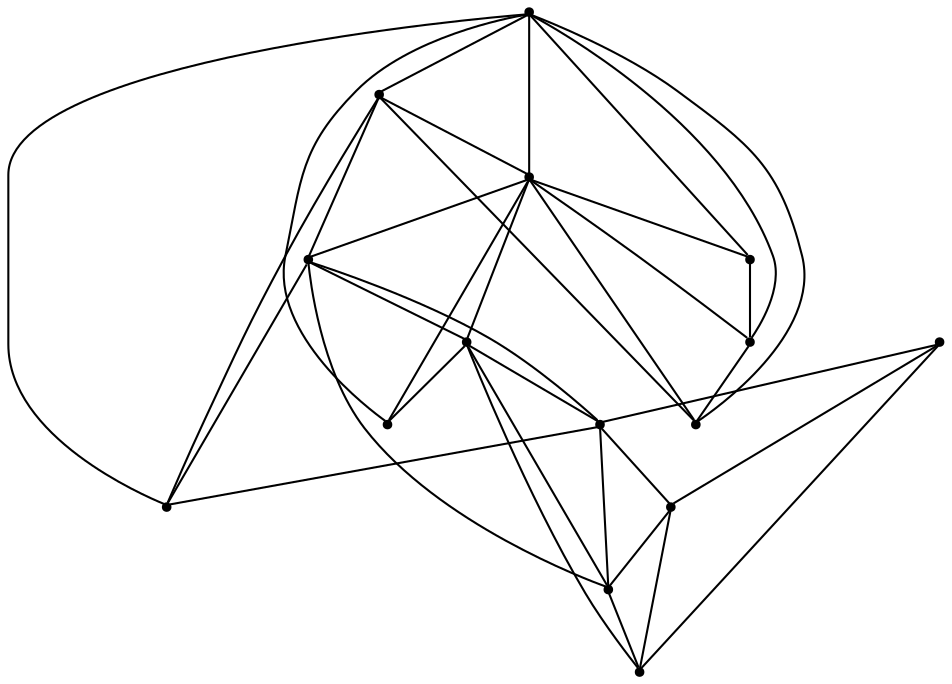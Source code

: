 graph {
  node [shape=point,comment="{\"directed\":false,\"doi\":\"10.1007/978-3-540-70904-6_15\",\"figure\":\"12 (4)\"}"]

  v0 [pos="766.3290061773255,784.7471364339192"]
  v1 [pos="643.578031885901,659.8803965250651"]
  v2 [pos="594.7408384811047,750.1855977376301"]
  v3 [pos="614.6236873183141,571.2970225016276"]
  v4 [pos="617.6367777979651,731.2304941813151"]
  v5 [pos="582.6635969295058,845.9804026285807"]
  v6 [pos="525.1487054869185,581.2345631917317"]
  v7 [pos="495.3223337572674,680.6178538004557"]
  v8 [pos="490.0036246366279,594.5636876424153"]
  v9 [pos="334.2652934229651,609.6804428100585"]
  v10 [pos="643.1654592114826,725.4679489135741"]
  v11 [pos="655.516710574128,701.3179270426432"]
  v12 [pos="487.1822742550872,652.1929550170898"]
  v13 [pos="468.18188135901164,622.5553639729817"]
  v14 [pos="446.77061228197675,601.1512883504231"]

  v9 -- v13 [id="-2",pos="334.2652934229651,609.6804428100585 468.18188135901164,622.5553639729817 468.18188135901164,622.5553639729817 468.18188135901164,622.5553639729817"]
  v14 -- v9 [id="-3",pos="446.77061228197675,601.1512883504231 334.2652934229651,609.6804428100585 334.2652934229651,609.6804428100585 334.2652934229651,609.6804428100585"]
  v14 -- v13 [id="-4",pos="446.77061228197675,601.1512883504231 468.18188135901164,622.5553639729817 468.18188135901164,622.5553639729817 468.18188135901164,622.5553639729817"]
  v14 -- v8 [id="-5",pos="446.77061228197675,601.1512883504231 490.0036246366279,594.5636876424153 490.0036246366279,594.5636876424153 490.0036246366279,594.5636876424153"]
  v8 -- v6 [id="-6",pos="490.0036246366279,594.5636876424153 525.1487054869185,581.2345631917317 525.1487054869185,581.2345631917317 525.1487054869185,581.2345631917317"]
  v13 -- v12 [id="-7",pos="468.18188135901164,622.5553639729817 487.1822742550872,652.1929550170898 487.1822742550872,652.1929550170898 487.1822742550872,652.1929550170898"]
  v13 -- v8 [id="-8",pos="468.18188135901164,622.5553639729817 490.0036246366279,594.5636876424153 490.0036246366279,594.5636876424153 490.0036246366279,594.5636876424153"]
  v12 -- v8 [id="-9",pos="487.1822742550872,652.1929550170898 490.0036246366279,594.5636876424153 490.0036246366279,594.5636876424153 490.0036246366279,594.5636876424153"]
  v7 -- v12 [id="-10",pos="495.3223337572674,680.6178538004557 487.1822742550872,652.1929550170898 487.1822742550872,652.1929550170898 487.1822742550872,652.1929550170898"]
  v12 -- v6 [id="-11",pos="487.1822742550872,652.1929550170898 525.1487054869185,581.2345631917317 525.1487054869185,581.2345631917317 525.1487054869185,581.2345631917317"]
  v6 -- v3 [id="-12",pos="525.1487054869185,581.2345631917317 614.6236873183141,571.2970225016276 614.6236873183141,571.2970225016276 614.6236873183141,571.2970225016276"]
  v6 -- v1 [id="-13",pos="525.1487054869185,581.2345631917317 643.578031885901,659.8803965250651 643.578031885901,659.8803965250651 643.578031885901,659.8803965250651"]
  v2 -- v5 [id="-14",pos="594.7408384811047,750.1855977376301 582.6635969295058,845.9804026285807 582.6635969295058,845.9804026285807 582.6635969295058,845.9804026285807"]
  v2 -- v7 [id="-15",pos="594.7408384811047,750.1855977376301 495.3223337572674,680.6178538004557 495.3223337572674,680.6178538004557 495.3223337572674,680.6178538004557"]
  v2 -- v4 [id="-16",pos="594.7408384811047,750.1855977376301 617.6367777979651,731.2304941813151 617.6367777979651,731.2304941813151 617.6367777979651,731.2304941813151"]
  v10 -- v4 [id="-17",pos="643.1654592114826,725.4679489135741 617.6367777979651,731.2304941813151 617.6367777979651,731.2304941813151 617.6367777979651,731.2304941813151"]
  v1 -- v10 [id="-18",pos="643.578031885901,659.8803965250651 643.1654592114826,725.4679489135741 643.1654592114826,725.4679489135741 643.1654592114826,725.4679489135741"]
  v1 -- v7 [id="-19",pos="643.578031885901,659.8803965250651 495.3223337572674,680.6178538004557 495.3223337572674,680.6178538004557 495.3223337572674,680.6178538004557"]
  v1 -- v11 [id="-20",pos="643.578031885901,659.8803965250651 655.516710574128,701.3179270426432 655.516710574128,701.3179270426432 655.516710574128,701.3179270426432"]
  v11 -- v0 [id="-21",pos="655.516710574128,701.3179270426432 766.3290061773255,784.7471364339192 766.3290061773255,784.7471364339192 766.3290061773255,784.7471364339192"]
  v11 -- v10 [id="-22",pos="655.516710574128,701.3179270426432 643.1654592114826,725.4679489135741 643.1654592114826,725.4679489135741 643.1654592114826,725.4679489135741"]
  v0 -- v10 [id="-23",pos="766.3290061773255,784.7471364339192 643.1654592114826,725.4679489135741 643.1654592114826,725.4679489135741 643.1654592114826,725.4679489135741"]
  v9 -- v7 [id="-25",pos="334.2652934229651,609.6804428100585 346.13938045058137,617.3719533284504 382.775363372093,660.0388336181641 399.0700763081395,670.5803680419922 417.7360646802326,682.6554107666016 485.3819585755814,671.922124226888 495.3223337572674,680.6178538004557"]
  v0 -- v2 [id="-26",pos="766.3290061773255,784.7471364339192 739.6500908430232,781.3179779052734 699.2592387354651,796.6512807210286 666.8198855377907,775.0303395589192 659.360128997093,770.0638580322266 656.0053688226744,762.547124226888 643.578015988372,757.5763193766276 632.3926417151163,753.8511403401692 608.4089934593023,752.6678212483723 594.7408384811047,750.1855977376301"]
  v9 -- v5 [id="-27",pos="334.2652934229651,609.6804428100585 335.50825763081394,643.2221221923828 359.56687863372093,721.0470326741536 378.20787609011626,749.6178436279297 396.84880995639537,778.1886545817057 451.5923328488372,803.0594635009766 481.4145712209302,815.4846954345703 512.4828579215116,827.9053497314453 582.4249909156977,841.8305206298828 582.6635969295058,845.9804026285807"]
  v0 -- v3 [id="-28",pos="766.3290061773255,784.7471364339192 763.5837572674418,781.4553070068359 732.8404796511628,631.0636647542317 709.7862009447674,604.7178395589192 686.7277252906977,578.3720143636067 623.04921875,573.9805348714192 614.6236873183141,571.2970225016276"]
  v7 -- v6 [id="-30",pos="495.3223337572674,680.6178538004557 495.32128452034885,680.6178538004557 529.1151071947675,660.4261525472004 534.8828579215116,638.1971486409504 540.6464117005814,615.9678904215494 525.14765625,582.8845469156901 525.1487054869185,581.2345631917317"]
  v5 -- v7 [id="-31",pos="582.6635969295058,845.9804026285807 567.5138717296511,829.4052886962891 476.50528706395346,755.3136952718098 471.5335574127907,744.1305287679036 467.80367914244187,734.1929880777994 495.32128452034885,686.8261464436848 495.3223337572674,680.6178538004557"]
  v2 -- v1 [id="-32",pos="594.7408384811047,750.1855977376301 594.739789244186,750.1844533284504 582.6417060319767,715.5887095133463 590.8765625,699.9471791585286 599.1114189680233,684.3053944905598 644.4490734011628,660.7430267333984 643.578031885901,659.8803965250651"]
  v5 -- v0 [id="-33",pos="582.6635969295058,845.9804026285807 597.8570403343023,847.6095326741536 642.9029433139535,838.8179270426432 655.9887082122093,834.1428883870442 671.3581849563953,828.6553192138672 759.712136627907,796.3013458251953 766.3290061773255,784.7471364339192"]
  v4 -- v1 [id="-34",pos="617.6367777979651,731.2304941813151 614.4809593023256,725.742925008138 618.8734465843023,703.7888336181641 626.5581849563954,693.9095306396484 634.2429869186046,684.0304819742838 644.1281340843024,656.5844980875651 643.578031885901,659.8803965250651"]
  v0 -- v1 [id="-35",pos="766.3290061773255,784.7471364339192 759.1912063953488,779.2595672607422 725.1557412790697,715.5887095133463 708.685964752907,698.0263519287109 692.2204487645349,680.4596710205078 654.3925327034883,660.7430267333984 643.578031885901,659.8803965250651"]
  v1 -- v3 [id="-37",pos="643.578031885901,659.8803965250651 641.9652434593023,652.0470428466797 644.4490734011628,628.4429677327473 640.719195130814,618.5054270426432 638.2353651889534,608.5678863525391 625.8080759447674,608.5678863525391 620.8363462936046,601.1137135823567 617.1106013808139,593.6595408121744 615.86875,576.267827351888 614.6236873183141,571.2970225016276"]
  v9 -- v12 [id="-38",pos="334.2652934229651,609.6804428100585 487.1822742550872,652.1929550170898 487.1822742550872,652.1929550170898 487.1822742550872,652.1929550170898"]
  v4 -- v0 [id="-39",pos="617.6367777979651,731.2304941813151 621.3447492732558,737.8179677327473 637.8103288517442,739.463628133138 646.8703306686047,744.4054412841797 655.9303324854651,749.3429311116536 756.3865007267442,784.7471364339192 766.3290061773255,784.7471364339192"]
  v6 -- v9 [id="-29",pos="525.1487054869185,581.2345631917317 515.0749818313953,576.0763295491536 495.1546148255814,578.4305063883463 482.7272619912791,578.4305063883463 471.54188771802325,578.4305063883463 466.6118095930232,567.3762766520182 454.1803234011628,569.8637135823567 441.75303415697675,572.3470815022786 351.7737827034884,598.6511993408203 334.2652934229651,609.6804428100585"]
}